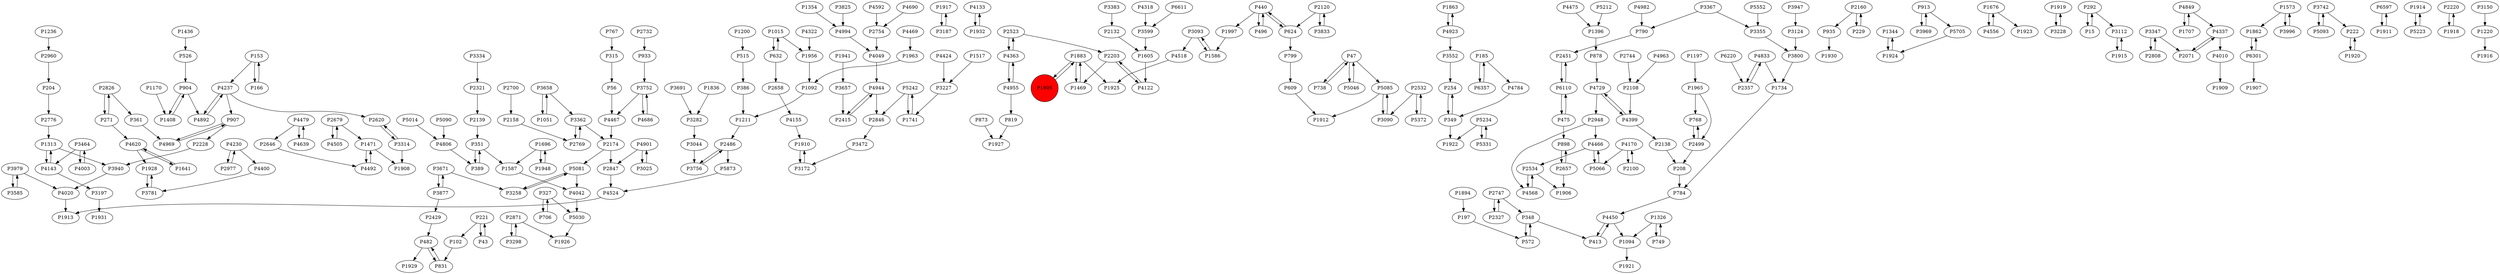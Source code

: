 digraph {
	P5873 -> P4524
	P1917 -> P3187
	P4133 -> P1932
	P4518 -> P1925
	P831 -> P482
	P1863 -> P4923
	P5085 -> P1912
	P1211 -> P2486
	P1965 -> P768
	P6110 -> P475
	P4230 -> P2977
	P4143 -> P1313
	P4505 -> P2679
	P935 -> P1930
	P3282 -> P3044
	P3464 -> P4143
	P2327 -> P2747
	P1344 -> P1924
	P907 -> P2228
	P5705 -> P1924
	P3691 -> P3282
	P2523 -> P2203
	P515 -> P386
	P4399 -> P4729
	P4020 -> P1913
	P1436 -> P526
	P2747 -> P2327
	P3979 -> P3585
	P3800 -> P1734
	P475 -> P6110
	P1676 -> P4556
	P2700 -> P2158
	P349 -> P1922
	P5372 -> P2532
	P3756 -> P2486
	P6110 -> P2451
	P2871 -> P3298
	P4620 -> P1928
	P4729 -> P4399
	P1928 -> P3781
	P3258 -> P5081
	P1919 -> P3228
	P2108 -> P4399
	P5046 -> P47
	P2679 -> P4505
	P819 -> P1927
	P3362 -> P2769
	P1894 -> P197
	P292 -> P15
	P1092 -> P1211
	P2846 -> P3472
	P4944 -> P2415
	P3464 -> P4003
	P3367 -> P790
	P4237 -> P4892
	P1200 -> P515
	P3383 -> P2132
	P5234 -> P5331
	P4833 -> P1734
	P898 -> P2657
	P1354 -> P4994
	P4923 -> P3552
	P440 -> P496
	P632 -> P2658
	P4994 -> P4049
	P1605 -> P4122
	P1471 -> P1908
	P2499 -> P768
	P4556 -> P1676
	P2532 -> P5372
	P768 -> P2499
	P4010 -> P1909
	P4230 -> P4400
	P2120 -> P624
	P1910 -> P3172
	P3093 -> P4518
	P15 -> P292
	P1956 -> P1092
	P4237 -> P907
	P4424 -> P3227
	P1734 -> P784
	P1707 -> P4849
	P3947 -> P3124
	P4849 -> P1707
	P3657 -> P2415
	P351 -> P1587
	P3314 -> P1908
	P1997 -> P1586
	P208 -> P784
	P1883 -> P1469
	P3197 -> P1931
	P221 -> P102
	P292 -> P3112
	P2132 -> P1605
	P784 -> P4450
	P496 -> P440
	P1941 -> P3657
	P2826 -> P271
	P2429 -> P482
	P4833 -> P2357
	P4955 -> P819
	P1862 -> P6301
	P4524 -> P1913
	P3742 -> P5093
	P43 -> P221
	P6597 -> P1911
	P1836 -> P3282
	P102 -> P831
	P1905 -> P1883
	P1963 -> P1092
	P4363 -> P2523
	P904 -> P1408
	P389 -> P351
	P1517 -> P3227
	P4492 -> P1471
	P413 -> P4450
	P349 -> P254
	P2139 -> P351
	P1051 -> P3658
	P2160 -> P935
	P2948 -> P4568
	P185 -> P6357
	P4466 -> P5066
	P4620 -> P1641
	P327 -> P706
	P2486 -> P3756
	P2415 -> P4944
	P327 -> P5030
	P1573 -> P3996
	P2532 -> P3090
	P2486 -> P5873
	P4170 -> P2100
	P4400 -> P3781
	P1676 -> P1923
	P4568 -> P2534
	P1696 -> P1948
	P5234 -> P1922
	P271 -> P4620
	P3124 -> P3800
	P4963 -> P2108
	P5066 -> P4466
	P2071 -> P4337
	P2776 -> P1313
	P3093 -> P1586
	P6611 -> P3599
	P6220 -> P2357
	P1932 -> P4133
	P2174 -> P5081
	P5552 -> P3355
	P799 -> P609
	P3585 -> P3979
	P271 -> P2826
	P1914 -> P5223
	P907 -> P4969
	P2120 -> P3833
	P904 -> P4892
	P4944 -> P2846
	P4399 -> P2138
	P6301 -> P1907
	P3025 -> P4901
	P229 -> P2160
	P440 -> P624
	P1965 -> P2499
	P2174 -> P2847
	P1094 -> P1921
	P3314 -> P2620
	P315 -> P56
	P3044 -> P3756
	P5030 -> P1926
	P3172 -> P1910
	P3658 -> P1051
	P221 -> P43
	P1573 -> P1862
	P3877 -> P2429
	P3781 -> P1928
	P2754 -> P4049
	P2220 -> P1918
	P3599 -> P1605
	P5081 -> P4042
	P1883 -> P1925
	P624 -> P440
	P3996 -> P1573
	P4318 -> P3599
	P2747 -> P348
	P3334 -> P2321
	P1587 -> P4042
	P4475 -> P1396
	P1920 -> P222
	P153 -> P166
	P2451 -> P6110
	P348 -> P572
	P2826 -> P361
	P2871 -> P1926
	P609 -> P1912
	P1197 -> P1965
	P1236 -> P2960
	P3979 -> P4020
	P572 -> P348
	P4955 -> P4363
	P4892 -> P4237
	P2646 -> P4492
	P3833 -> P2120
	P5223 -> P1914
	P3752 -> P4686
	P2534 -> P1906
	P4686 -> P3752
	P1924 -> P1344
	P3367 -> P3355
	P3298 -> P2871
	P2100 -> P4170
	P348 -> P413
	P3658 -> P3362
	P3969 -> P913
	P3940 -> P4020
	P4479 -> P2646
	P3362 -> P2174
	P197 -> P572
	P3228 -> P1919
	P386 -> P1211
	P4337 -> P2071
	P5242 -> P1741
	P1015 -> P1956
	P1469 -> P1883
	P3877 -> P3671
	P5212 -> P1396
	P4049 -> P4944
	P2203 -> P4122
	P1015 -> P632
	P2523 -> P4363
	P1326 -> P749
	P706 -> P327
	P4237 -> P2620
	P1170 -> P1408
	P3472 -> P3172
	P1641 -> P4620
	P1326 -> P1094
	P2203 -> P1469
	P440 -> P1997
	P3752 -> P4467
	P5242 -> P2846
	P4122 -> P2203
	P4337 -> P4010
	P2534 -> P4568
	P3150 -> P1220
	P3112 -> P1915
	P1408 -> P904
	P3671 -> P3258
	P790 -> P2451
	P1220 -> P1916
	P624 -> P799
	P1313 -> P4143
	P2620 -> P3314
	P361 -> P4969
	P2744 -> P2108
	P1883 -> P1905
	P482 -> P1929
	P526 -> P904
	P153 -> P4237
	P482 -> P831
	P2769 -> P3362
	P4592 -> P2754
	P3347 -> P2071
	P2499 -> P208
	P4450 -> P413
	P4806 -> P389
	P2158 -> P2769
	P5331 -> P5234
	P2228 -> P3940
	P5014 -> P4806
	P1911 -> P6597
	P878 -> P4729
	P4170 -> P5066
	P2948 -> P4466
	P4784 -> P349
	P3742 -> P222
	P5081 -> P3258
	P47 -> P5085
	P1313 -> P3940
	P2847 -> P4524
	P4322 -> P1956
	P254 -> P349
	P5085 -> P3090
	P2138 -> P208
	P475 -> P898
	P3227 -> P1741
	P1915 -> P3112
	P2808 -> P3347
	P767 -> P315
	P2679 -> P1471
	P185 -> P4784
	P1918 -> P2220
	P4466 -> P2534
	P5093 -> P3742
	P3347 -> P2808
	P4923 -> P1863
	P749 -> P1326
	P2657 -> P898
	P6357 -> P185
	P2732 -> P933
	P4849 -> P4337
	P3090 -> P5085
	P1741 -> P5242
	P913 -> P5705
	P1948 -> P1696
	P5090 -> P4806
	P6301 -> P1862
	P2657 -> P1906
	P3552 -> P254
	P47 -> P5046
	P4901 -> P2847
	P3355 -> P3800
	P873 -> P1927
	P4982 -> P790
	P2658 -> P4155
	P4042 -> P5030
	P4639 -> P4479
	P2960 -> P204
	P1471 -> P4492
	P4450 -> P1094
	P4143 -> P3197
	P913 -> P3969
	P2977 -> P4230
	P4690 -> P2754
	P47 -> P738
	P4363 -> P4955
	P4901 -> P3025
	P1696 -> P1587
	P3187 -> P1917
	P4479 -> P4639
	P4003 -> P3464
	P56 -> P4467
	P166 -> P153
	P3671 -> P3877
	P4969 -> P907
	P4729 -> P2948
	P933 -> P3752
	P2160 -> P229
	P738 -> P47
	P1586 -> P3093
	P3825 -> P4994
	P204 -> P2776
	P351 -> P389
	P4469 -> P1963
	P1396 -> P878
	P222 -> P1920
	P2357 -> P4833
	P632 -> P1015
	P4155 -> P1910
	P4467 -> P2174
	P2321 -> P2139
	P1905 [shape=circle]
	P1905 [style=filled]
	P1905 [fillcolor=red]
}